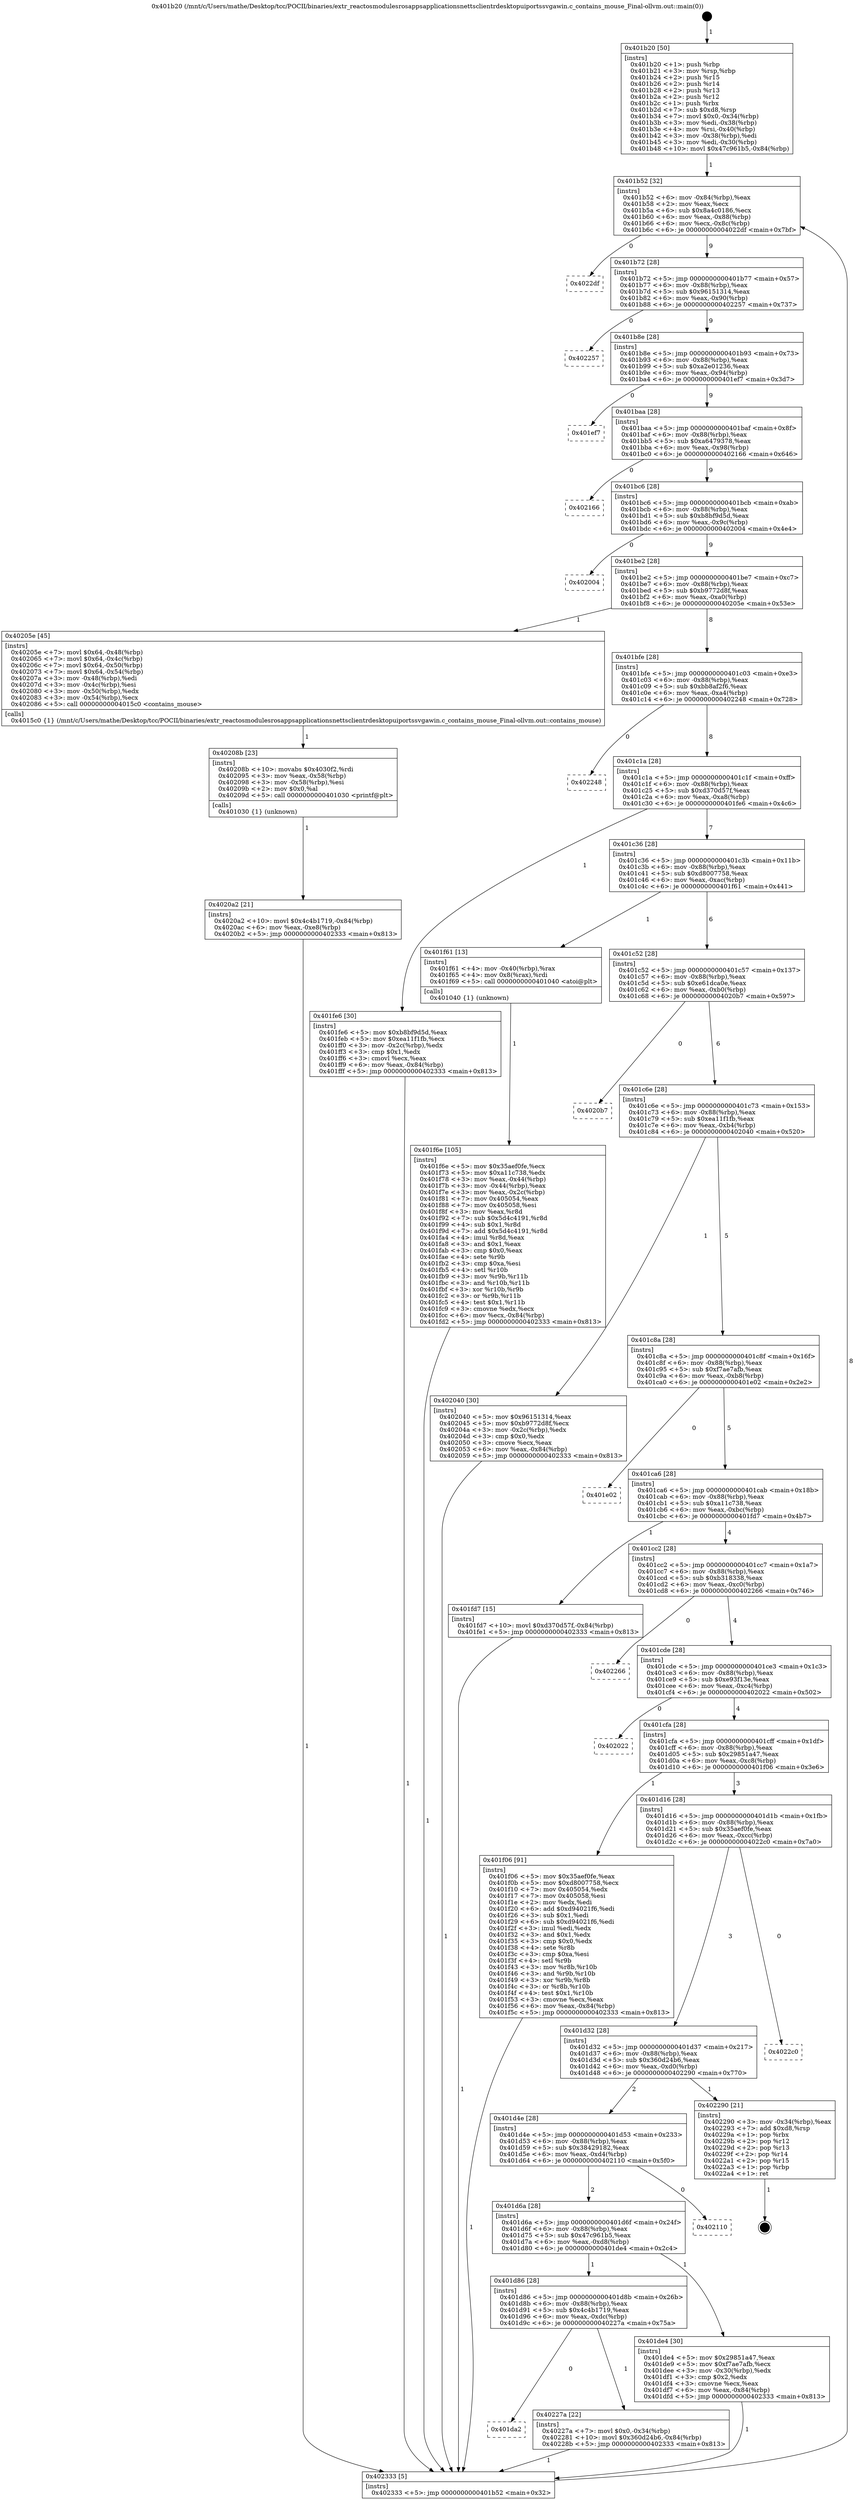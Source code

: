 digraph "0x401b20" {
  label = "0x401b20 (/mnt/c/Users/mathe/Desktop/tcc/POCII/binaries/extr_reactosmodulesrosappsapplicationsnettsclientrdesktopuiportssvgawin.c_contains_mouse_Final-ollvm.out::main(0))"
  labelloc = "t"
  node[shape=record]

  Entry [label="",width=0.3,height=0.3,shape=circle,fillcolor=black,style=filled]
  "0x401b52" [label="{
     0x401b52 [32]\l
     | [instrs]\l
     &nbsp;&nbsp;0x401b52 \<+6\>: mov -0x84(%rbp),%eax\l
     &nbsp;&nbsp;0x401b58 \<+2\>: mov %eax,%ecx\l
     &nbsp;&nbsp;0x401b5a \<+6\>: sub $0x8a4c0186,%ecx\l
     &nbsp;&nbsp;0x401b60 \<+6\>: mov %eax,-0x88(%rbp)\l
     &nbsp;&nbsp;0x401b66 \<+6\>: mov %ecx,-0x8c(%rbp)\l
     &nbsp;&nbsp;0x401b6c \<+6\>: je 00000000004022df \<main+0x7bf\>\l
  }"]
  "0x4022df" [label="{
     0x4022df\l
  }", style=dashed]
  "0x401b72" [label="{
     0x401b72 [28]\l
     | [instrs]\l
     &nbsp;&nbsp;0x401b72 \<+5\>: jmp 0000000000401b77 \<main+0x57\>\l
     &nbsp;&nbsp;0x401b77 \<+6\>: mov -0x88(%rbp),%eax\l
     &nbsp;&nbsp;0x401b7d \<+5\>: sub $0x96151314,%eax\l
     &nbsp;&nbsp;0x401b82 \<+6\>: mov %eax,-0x90(%rbp)\l
     &nbsp;&nbsp;0x401b88 \<+6\>: je 0000000000402257 \<main+0x737\>\l
  }"]
  Exit [label="",width=0.3,height=0.3,shape=circle,fillcolor=black,style=filled,peripheries=2]
  "0x402257" [label="{
     0x402257\l
  }", style=dashed]
  "0x401b8e" [label="{
     0x401b8e [28]\l
     | [instrs]\l
     &nbsp;&nbsp;0x401b8e \<+5\>: jmp 0000000000401b93 \<main+0x73\>\l
     &nbsp;&nbsp;0x401b93 \<+6\>: mov -0x88(%rbp),%eax\l
     &nbsp;&nbsp;0x401b99 \<+5\>: sub $0xa2e01236,%eax\l
     &nbsp;&nbsp;0x401b9e \<+6\>: mov %eax,-0x94(%rbp)\l
     &nbsp;&nbsp;0x401ba4 \<+6\>: je 0000000000401ef7 \<main+0x3d7\>\l
  }"]
  "0x401da2" [label="{
     0x401da2\l
  }", style=dashed]
  "0x401ef7" [label="{
     0x401ef7\l
  }", style=dashed]
  "0x401baa" [label="{
     0x401baa [28]\l
     | [instrs]\l
     &nbsp;&nbsp;0x401baa \<+5\>: jmp 0000000000401baf \<main+0x8f\>\l
     &nbsp;&nbsp;0x401baf \<+6\>: mov -0x88(%rbp),%eax\l
     &nbsp;&nbsp;0x401bb5 \<+5\>: sub $0xa6479378,%eax\l
     &nbsp;&nbsp;0x401bba \<+6\>: mov %eax,-0x98(%rbp)\l
     &nbsp;&nbsp;0x401bc0 \<+6\>: je 0000000000402166 \<main+0x646\>\l
  }"]
  "0x40227a" [label="{
     0x40227a [22]\l
     | [instrs]\l
     &nbsp;&nbsp;0x40227a \<+7\>: movl $0x0,-0x34(%rbp)\l
     &nbsp;&nbsp;0x402281 \<+10\>: movl $0x360d24b6,-0x84(%rbp)\l
     &nbsp;&nbsp;0x40228b \<+5\>: jmp 0000000000402333 \<main+0x813\>\l
  }"]
  "0x402166" [label="{
     0x402166\l
  }", style=dashed]
  "0x401bc6" [label="{
     0x401bc6 [28]\l
     | [instrs]\l
     &nbsp;&nbsp;0x401bc6 \<+5\>: jmp 0000000000401bcb \<main+0xab\>\l
     &nbsp;&nbsp;0x401bcb \<+6\>: mov -0x88(%rbp),%eax\l
     &nbsp;&nbsp;0x401bd1 \<+5\>: sub $0xb8bf9d5d,%eax\l
     &nbsp;&nbsp;0x401bd6 \<+6\>: mov %eax,-0x9c(%rbp)\l
     &nbsp;&nbsp;0x401bdc \<+6\>: je 0000000000402004 \<main+0x4e4\>\l
  }"]
  "0x4020a2" [label="{
     0x4020a2 [21]\l
     | [instrs]\l
     &nbsp;&nbsp;0x4020a2 \<+10\>: movl $0x4c4b1719,-0x84(%rbp)\l
     &nbsp;&nbsp;0x4020ac \<+6\>: mov %eax,-0xe8(%rbp)\l
     &nbsp;&nbsp;0x4020b2 \<+5\>: jmp 0000000000402333 \<main+0x813\>\l
  }"]
  "0x402004" [label="{
     0x402004\l
  }", style=dashed]
  "0x401be2" [label="{
     0x401be2 [28]\l
     | [instrs]\l
     &nbsp;&nbsp;0x401be2 \<+5\>: jmp 0000000000401be7 \<main+0xc7\>\l
     &nbsp;&nbsp;0x401be7 \<+6\>: mov -0x88(%rbp),%eax\l
     &nbsp;&nbsp;0x401bed \<+5\>: sub $0xb9772d8f,%eax\l
     &nbsp;&nbsp;0x401bf2 \<+6\>: mov %eax,-0xa0(%rbp)\l
     &nbsp;&nbsp;0x401bf8 \<+6\>: je 000000000040205e \<main+0x53e\>\l
  }"]
  "0x40208b" [label="{
     0x40208b [23]\l
     | [instrs]\l
     &nbsp;&nbsp;0x40208b \<+10\>: movabs $0x4030f2,%rdi\l
     &nbsp;&nbsp;0x402095 \<+3\>: mov %eax,-0x58(%rbp)\l
     &nbsp;&nbsp;0x402098 \<+3\>: mov -0x58(%rbp),%esi\l
     &nbsp;&nbsp;0x40209b \<+2\>: mov $0x0,%al\l
     &nbsp;&nbsp;0x40209d \<+5\>: call 0000000000401030 \<printf@plt\>\l
     | [calls]\l
     &nbsp;&nbsp;0x401030 \{1\} (unknown)\l
  }"]
  "0x40205e" [label="{
     0x40205e [45]\l
     | [instrs]\l
     &nbsp;&nbsp;0x40205e \<+7\>: movl $0x64,-0x48(%rbp)\l
     &nbsp;&nbsp;0x402065 \<+7\>: movl $0x64,-0x4c(%rbp)\l
     &nbsp;&nbsp;0x40206c \<+7\>: movl $0x64,-0x50(%rbp)\l
     &nbsp;&nbsp;0x402073 \<+7\>: movl $0x64,-0x54(%rbp)\l
     &nbsp;&nbsp;0x40207a \<+3\>: mov -0x48(%rbp),%edi\l
     &nbsp;&nbsp;0x40207d \<+3\>: mov -0x4c(%rbp),%esi\l
     &nbsp;&nbsp;0x402080 \<+3\>: mov -0x50(%rbp),%edx\l
     &nbsp;&nbsp;0x402083 \<+3\>: mov -0x54(%rbp),%ecx\l
     &nbsp;&nbsp;0x402086 \<+5\>: call 00000000004015c0 \<contains_mouse\>\l
     | [calls]\l
     &nbsp;&nbsp;0x4015c0 \{1\} (/mnt/c/Users/mathe/Desktop/tcc/POCII/binaries/extr_reactosmodulesrosappsapplicationsnettsclientrdesktopuiportssvgawin.c_contains_mouse_Final-ollvm.out::contains_mouse)\l
  }"]
  "0x401bfe" [label="{
     0x401bfe [28]\l
     | [instrs]\l
     &nbsp;&nbsp;0x401bfe \<+5\>: jmp 0000000000401c03 \<main+0xe3\>\l
     &nbsp;&nbsp;0x401c03 \<+6\>: mov -0x88(%rbp),%eax\l
     &nbsp;&nbsp;0x401c09 \<+5\>: sub $0xbb8af2f6,%eax\l
     &nbsp;&nbsp;0x401c0e \<+6\>: mov %eax,-0xa4(%rbp)\l
     &nbsp;&nbsp;0x401c14 \<+6\>: je 0000000000402248 \<main+0x728\>\l
  }"]
  "0x401f6e" [label="{
     0x401f6e [105]\l
     | [instrs]\l
     &nbsp;&nbsp;0x401f6e \<+5\>: mov $0x35aef0fe,%ecx\l
     &nbsp;&nbsp;0x401f73 \<+5\>: mov $0xa11c738,%edx\l
     &nbsp;&nbsp;0x401f78 \<+3\>: mov %eax,-0x44(%rbp)\l
     &nbsp;&nbsp;0x401f7b \<+3\>: mov -0x44(%rbp),%eax\l
     &nbsp;&nbsp;0x401f7e \<+3\>: mov %eax,-0x2c(%rbp)\l
     &nbsp;&nbsp;0x401f81 \<+7\>: mov 0x405054,%eax\l
     &nbsp;&nbsp;0x401f88 \<+7\>: mov 0x405058,%esi\l
     &nbsp;&nbsp;0x401f8f \<+3\>: mov %eax,%r8d\l
     &nbsp;&nbsp;0x401f92 \<+7\>: sub $0x5d4c4191,%r8d\l
     &nbsp;&nbsp;0x401f99 \<+4\>: sub $0x1,%r8d\l
     &nbsp;&nbsp;0x401f9d \<+7\>: add $0x5d4c4191,%r8d\l
     &nbsp;&nbsp;0x401fa4 \<+4\>: imul %r8d,%eax\l
     &nbsp;&nbsp;0x401fa8 \<+3\>: and $0x1,%eax\l
     &nbsp;&nbsp;0x401fab \<+3\>: cmp $0x0,%eax\l
     &nbsp;&nbsp;0x401fae \<+4\>: sete %r9b\l
     &nbsp;&nbsp;0x401fb2 \<+3\>: cmp $0xa,%esi\l
     &nbsp;&nbsp;0x401fb5 \<+4\>: setl %r10b\l
     &nbsp;&nbsp;0x401fb9 \<+3\>: mov %r9b,%r11b\l
     &nbsp;&nbsp;0x401fbc \<+3\>: and %r10b,%r11b\l
     &nbsp;&nbsp;0x401fbf \<+3\>: xor %r10b,%r9b\l
     &nbsp;&nbsp;0x401fc2 \<+3\>: or %r9b,%r11b\l
     &nbsp;&nbsp;0x401fc5 \<+4\>: test $0x1,%r11b\l
     &nbsp;&nbsp;0x401fc9 \<+3\>: cmovne %edx,%ecx\l
     &nbsp;&nbsp;0x401fcc \<+6\>: mov %ecx,-0x84(%rbp)\l
     &nbsp;&nbsp;0x401fd2 \<+5\>: jmp 0000000000402333 \<main+0x813\>\l
  }"]
  "0x402248" [label="{
     0x402248\l
  }", style=dashed]
  "0x401c1a" [label="{
     0x401c1a [28]\l
     | [instrs]\l
     &nbsp;&nbsp;0x401c1a \<+5\>: jmp 0000000000401c1f \<main+0xff\>\l
     &nbsp;&nbsp;0x401c1f \<+6\>: mov -0x88(%rbp),%eax\l
     &nbsp;&nbsp;0x401c25 \<+5\>: sub $0xd370d57f,%eax\l
     &nbsp;&nbsp;0x401c2a \<+6\>: mov %eax,-0xa8(%rbp)\l
     &nbsp;&nbsp;0x401c30 \<+6\>: je 0000000000401fe6 \<main+0x4c6\>\l
  }"]
  "0x401b20" [label="{
     0x401b20 [50]\l
     | [instrs]\l
     &nbsp;&nbsp;0x401b20 \<+1\>: push %rbp\l
     &nbsp;&nbsp;0x401b21 \<+3\>: mov %rsp,%rbp\l
     &nbsp;&nbsp;0x401b24 \<+2\>: push %r15\l
     &nbsp;&nbsp;0x401b26 \<+2\>: push %r14\l
     &nbsp;&nbsp;0x401b28 \<+2\>: push %r13\l
     &nbsp;&nbsp;0x401b2a \<+2\>: push %r12\l
     &nbsp;&nbsp;0x401b2c \<+1\>: push %rbx\l
     &nbsp;&nbsp;0x401b2d \<+7\>: sub $0xd8,%rsp\l
     &nbsp;&nbsp;0x401b34 \<+7\>: movl $0x0,-0x34(%rbp)\l
     &nbsp;&nbsp;0x401b3b \<+3\>: mov %edi,-0x38(%rbp)\l
     &nbsp;&nbsp;0x401b3e \<+4\>: mov %rsi,-0x40(%rbp)\l
     &nbsp;&nbsp;0x401b42 \<+3\>: mov -0x38(%rbp),%edi\l
     &nbsp;&nbsp;0x401b45 \<+3\>: mov %edi,-0x30(%rbp)\l
     &nbsp;&nbsp;0x401b48 \<+10\>: movl $0x47c961b5,-0x84(%rbp)\l
  }"]
  "0x401fe6" [label="{
     0x401fe6 [30]\l
     | [instrs]\l
     &nbsp;&nbsp;0x401fe6 \<+5\>: mov $0xb8bf9d5d,%eax\l
     &nbsp;&nbsp;0x401feb \<+5\>: mov $0xea11f1fb,%ecx\l
     &nbsp;&nbsp;0x401ff0 \<+3\>: mov -0x2c(%rbp),%edx\l
     &nbsp;&nbsp;0x401ff3 \<+3\>: cmp $0x1,%edx\l
     &nbsp;&nbsp;0x401ff6 \<+3\>: cmovl %ecx,%eax\l
     &nbsp;&nbsp;0x401ff9 \<+6\>: mov %eax,-0x84(%rbp)\l
     &nbsp;&nbsp;0x401fff \<+5\>: jmp 0000000000402333 \<main+0x813\>\l
  }"]
  "0x401c36" [label="{
     0x401c36 [28]\l
     | [instrs]\l
     &nbsp;&nbsp;0x401c36 \<+5\>: jmp 0000000000401c3b \<main+0x11b\>\l
     &nbsp;&nbsp;0x401c3b \<+6\>: mov -0x88(%rbp),%eax\l
     &nbsp;&nbsp;0x401c41 \<+5\>: sub $0xd8007758,%eax\l
     &nbsp;&nbsp;0x401c46 \<+6\>: mov %eax,-0xac(%rbp)\l
     &nbsp;&nbsp;0x401c4c \<+6\>: je 0000000000401f61 \<main+0x441\>\l
  }"]
  "0x402333" [label="{
     0x402333 [5]\l
     | [instrs]\l
     &nbsp;&nbsp;0x402333 \<+5\>: jmp 0000000000401b52 \<main+0x32\>\l
  }"]
  "0x401f61" [label="{
     0x401f61 [13]\l
     | [instrs]\l
     &nbsp;&nbsp;0x401f61 \<+4\>: mov -0x40(%rbp),%rax\l
     &nbsp;&nbsp;0x401f65 \<+4\>: mov 0x8(%rax),%rdi\l
     &nbsp;&nbsp;0x401f69 \<+5\>: call 0000000000401040 \<atoi@plt\>\l
     | [calls]\l
     &nbsp;&nbsp;0x401040 \{1\} (unknown)\l
  }"]
  "0x401c52" [label="{
     0x401c52 [28]\l
     | [instrs]\l
     &nbsp;&nbsp;0x401c52 \<+5\>: jmp 0000000000401c57 \<main+0x137\>\l
     &nbsp;&nbsp;0x401c57 \<+6\>: mov -0x88(%rbp),%eax\l
     &nbsp;&nbsp;0x401c5d \<+5\>: sub $0xe61dca0e,%eax\l
     &nbsp;&nbsp;0x401c62 \<+6\>: mov %eax,-0xb0(%rbp)\l
     &nbsp;&nbsp;0x401c68 \<+6\>: je 00000000004020b7 \<main+0x597\>\l
  }"]
  "0x401d86" [label="{
     0x401d86 [28]\l
     | [instrs]\l
     &nbsp;&nbsp;0x401d86 \<+5\>: jmp 0000000000401d8b \<main+0x26b\>\l
     &nbsp;&nbsp;0x401d8b \<+6\>: mov -0x88(%rbp),%eax\l
     &nbsp;&nbsp;0x401d91 \<+5\>: sub $0x4c4b1719,%eax\l
     &nbsp;&nbsp;0x401d96 \<+6\>: mov %eax,-0xdc(%rbp)\l
     &nbsp;&nbsp;0x401d9c \<+6\>: je 000000000040227a \<main+0x75a\>\l
  }"]
  "0x4020b7" [label="{
     0x4020b7\l
  }", style=dashed]
  "0x401c6e" [label="{
     0x401c6e [28]\l
     | [instrs]\l
     &nbsp;&nbsp;0x401c6e \<+5\>: jmp 0000000000401c73 \<main+0x153\>\l
     &nbsp;&nbsp;0x401c73 \<+6\>: mov -0x88(%rbp),%eax\l
     &nbsp;&nbsp;0x401c79 \<+5\>: sub $0xea11f1fb,%eax\l
     &nbsp;&nbsp;0x401c7e \<+6\>: mov %eax,-0xb4(%rbp)\l
     &nbsp;&nbsp;0x401c84 \<+6\>: je 0000000000402040 \<main+0x520\>\l
  }"]
  "0x401de4" [label="{
     0x401de4 [30]\l
     | [instrs]\l
     &nbsp;&nbsp;0x401de4 \<+5\>: mov $0x29851a47,%eax\l
     &nbsp;&nbsp;0x401de9 \<+5\>: mov $0xf7ae7afb,%ecx\l
     &nbsp;&nbsp;0x401dee \<+3\>: mov -0x30(%rbp),%edx\l
     &nbsp;&nbsp;0x401df1 \<+3\>: cmp $0x2,%edx\l
     &nbsp;&nbsp;0x401df4 \<+3\>: cmovne %ecx,%eax\l
     &nbsp;&nbsp;0x401df7 \<+6\>: mov %eax,-0x84(%rbp)\l
     &nbsp;&nbsp;0x401dfd \<+5\>: jmp 0000000000402333 \<main+0x813\>\l
  }"]
  "0x402040" [label="{
     0x402040 [30]\l
     | [instrs]\l
     &nbsp;&nbsp;0x402040 \<+5\>: mov $0x96151314,%eax\l
     &nbsp;&nbsp;0x402045 \<+5\>: mov $0xb9772d8f,%ecx\l
     &nbsp;&nbsp;0x40204a \<+3\>: mov -0x2c(%rbp),%edx\l
     &nbsp;&nbsp;0x40204d \<+3\>: cmp $0x0,%edx\l
     &nbsp;&nbsp;0x402050 \<+3\>: cmove %ecx,%eax\l
     &nbsp;&nbsp;0x402053 \<+6\>: mov %eax,-0x84(%rbp)\l
     &nbsp;&nbsp;0x402059 \<+5\>: jmp 0000000000402333 \<main+0x813\>\l
  }"]
  "0x401c8a" [label="{
     0x401c8a [28]\l
     | [instrs]\l
     &nbsp;&nbsp;0x401c8a \<+5\>: jmp 0000000000401c8f \<main+0x16f\>\l
     &nbsp;&nbsp;0x401c8f \<+6\>: mov -0x88(%rbp),%eax\l
     &nbsp;&nbsp;0x401c95 \<+5\>: sub $0xf7ae7afb,%eax\l
     &nbsp;&nbsp;0x401c9a \<+6\>: mov %eax,-0xb8(%rbp)\l
     &nbsp;&nbsp;0x401ca0 \<+6\>: je 0000000000401e02 \<main+0x2e2\>\l
  }"]
  "0x401d6a" [label="{
     0x401d6a [28]\l
     | [instrs]\l
     &nbsp;&nbsp;0x401d6a \<+5\>: jmp 0000000000401d6f \<main+0x24f\>\l
     &nbsp;&nbsp;0x401d6f \<+6\>: mov -0x88(%rbp),%eax\l
     &nbsp;&nbsp;0x401d75 \<+5\>: sub $0x47c961b5,%eax\l
     &nbsp;&nbsp;0x401d7a \<+6\>: mov %eax,-0xd8(%rbp)\l
     &nbsp;&nbsp;0x401d80 \<+6\>: je 0000000000401de4 \<main+0x2c4\>\l
  }"]
  "0x401e02" [label="{
     0x401e02\l
  }", style=dashed]
  "0x401ca6" [label="{
     0x401ca6 [28]\l
     | [instrs]\l
     &nbsp;&nbsp;0x401ca6 \<+5\>: jmp 0000000000401cab \<main+0x18b\>\l
     &nbsp;&nbsp;0x401cab \<+6\>: mov -0x88(%rbp),%eax\l
     &nbsp;&nbsp;0x401cb1 \<+5\>: sub $0xa11c738,%eax\l
     &nbsp;&nbsp;0x401cb6 \<+6\>: mov %eax,-0xbc(%rbp)\l
     &nbsp;&nbsp;0x401cbc \<+6\>: je 0000000000401fd7 \<main+0x4b7\>\l
  }"]
  "0x402110" [label="{
     0x402110\l
  }", style=dashed]
  "0x401fd7" [label="{
     0x401fd7 [15]\l
     | [instrs]\l
     &nbsp;&nbsp;0x401fd7 \<+10\>: movl $0xd370d57f,-0x84(%rbp)\l
     &nbsp;&nbsp;0x401fe1 \<+5\>: jmp 0000000000402333 \<main+0x813\>\l
  }"]
  "0x401cc2" [label="{
     0x401cc2 [28]\l
     | [instrs]\l
     &nbsp;&nbsp;0x401cc2 \<+5\>: jmp 0000000000401cc7 \<main+0x1a7\>\l
     &nbsp;&nbsp;0x401cc7 \<+6\>: mov -0x88(%rbp),%eax\l
     &nbsp;&nbsp;0x401ccd \<+5\>: sub $0xb318338,%eax\l
     &nbsp;&nbsp;0x401cd2 \<+6\>: mov %eax,-0xc0(%rbp)\l
     &nbsp;&nbsp;0x401cd8 \<+6\>: je 0000000000402266 \<main+0x746\>\l
  }"]
  "0x401d4e" [label="{
     0x401d4e [28]\l
     | [instrs]\l
     &nbsp;&nbsp;0x401d4e \<+5\>: jmp 0000000000401d53 \<main+0x233\>\l
     &nbsp;&nbsp;0x401d53 \<+6\>: mov -0x88(%rbp),%eax\l
     &nbsp;&nbsp;0x401d59 \<+5\>: sub $0x38429182,%eax\l
     &nbsp;&nbsp;0x401d5e \<+6\>: mov %eax,-0xd4(%rbp)\l
     &nbsp;&nbsp;0x401d64 \<+6\>: je 0000000000402110 \<main+0x5f0\>\l
  }"]
  "0x402266" [label="{
     0x402266\l
  }", style=dashed]
  "0x401cde" [label="{
     0x401cde [28]\l
     | [instrs]\l
     &nbsp;&nbsp;0x401cde \<+5\>: jmp 0000000000401ce3 \<main+0x1c3\>\l
     &nbsp;&nbsp;0x401ce3 \<+6\>: mov -0x88(%rbp),%eax\l
     &nbsp;&nbsp;0x401ce9 \<+5\>: sub $0xe93f13e,%eax\l
     &nbsp;&nbsp;0x401cee \<+6\>: mov %eax,-0xc4(%rbp)\l
     &nbsp;&nbsp;0x401cf4 \<+6\>: je 0000000000402022 \<main+0x502\>\l
  }"]
  "0x402290" [label="{
     0x402290 [21]\l
     | [instrs]\l
     &nbsp;&nbsp;0x402290 \<+3\>: mov -0x34(%rbp),%eax\l
     &nbsp;&nbsp;0x402293 \<+7\>: add $0xd8,%rsp\l
     &nbsp;&nbsp;0x40229a \<+1\>: pop %rbx\l
     &nbsp;&nbsp;0x40229b \<+2\>: pop %r12\l
     &nbsp;&nbsp;0x40229d \<+2\>: pop %r13\l
     &nbsp;&nbsp;0x40229f \<+2\>: pop %r14\l
     &nbsp;&nbsp;0x4022a1 \<+2\>: pop %r15\l
     &nbsp;&nbsp;0x4022a3 \<+1\>: pop %rbp\l
     &nbsp;&nbsp;0x4022a4 \<+1\>: ret\l
  }"]
  "0x402022" [label="{
     0x402022\l
  }", style=dashed]
  "0x401cfa" [label="{
     0x401cfa [28]\l
     | [instrs]\l
     &nbsp;&nbsp;0x401cfa \<+5\>: jmp 0000000000401cff \<main+0x1df\>\l
     &nbsp;&nbsp;0x401cff \<+6\>: mov -0x88(%rbp),%eax\l
     &nbsp;&nbsp;0x401d05 \<+5\>: sub $0x29851a47,%eax\l
     &nbsp;&nbsp;0x401d0a \<+6\>: mov %eax,-0xc8(%rbp)\l
     &nbsp;&nbsp;0x401d10 \<+6\>: je 0000000000401f06 \<main+0x3e6\>\l
  }"]
  "0x401d32" [label="{
     0x401d32 [28]\l
     | [instrs]\l
     &nbsp;&nbsp;0x401d32 \<+5\>: jmp 0000000000401d37 \<main+0x217\>\l
     &nbsp;&nbsp;0x401d37 \<+6\>: mov -0x88(%rbp),%eax\l
     &nbsp;&nbsp;0x401d3d \<+5\>: sub $0x360d24b6,%eax\l
     &nbsp;&nbsp;0x401d42 \<+6\>: mov %eax,-0xd0(%rbp)\l
     &nbsp;&nbsp;0x401d48 \<+6\>: je 0000000000402290 \<main+0x770\>\l
  }"]
  "0x401f06" [label="{
     0x401f06 [91]\l
     | [instrs]\l
     &nbsp;&nbsp;0x401f06 \<+5\>: mov $0x35aef0fe,%eax\l
     &nbsp;&nbsp;0x401f0b \<+5\>: mov $0xd8007758,%ecx\l
     &nbsp;&nbsp;0x401f10 \<+7\>: mov 0x405054,%edx\l
     &nbsp;&nbsp;0x401f17 \<+7\>: mov 0x405058,%esi\l
     &nbsp;&nbsp;0x401f1e \<+2\>: mov %edx,%edi\l
     &nbsp;&nbsp;0x401f20 \<+6\>: add $0xd94021f6,%edi\l
     &nbsp;&nbsp;0x401f26 \<+3\>: sub $0x1,%edi\l
     &nbsp;&nbsp;0x401f29 \<+6\>: sub $0xd94021f6,%edi\l
     &nbsp;&nbsp;0x401f2f \<+3\>: imul %edi,%edx\l
     &nbsp;&nbsp;0x401f32 \<+3\>: and $0x1,%edx\l
     &nbsp;&nbsp;0x401f35 \<+3\>: cmp $0x0,%edx\l
     &nbsp;&nbsp;0x401f38 \<+4\>: sete %r8b\l
     &nbsp;&nbsp;0x401f3c \<+3\>: cmp $0xa,%esi\l
     &nbsp;&nbsp;0x401f3f \<+4\>: setl %r9b\l
     &nbsp;&nbsp;0x401f43 \<+3\>: mov %r8b,%r10b\l
     &nbsp;&nbsp;0x401f46 \<+3\>: and %r9b,%r10b\l
     &nbsp;&nbsp;0x401f49 \<+3\>: xor %r9b,%r8b\l
     &nbsp;&nbsp;0x401f4c \<+3\>: or %r8b,%r10b\l
     &nbsp;&nbsp;0x401f4f \<+4\>: test $0x1,%r10b\l
     &nbsp;&nbsp;0x401f53 \<+3\>: cmovne %ecx,%eax\l
     &nbsp;&nbsp;0x401f56 \<+6\>: mov %eax,-0x84(%rbp)\l
     &nbsp;&nbsp;0x401f5c \<+5\>: jmp 0000000000402333 \<main+0x813\>\l
  }"]
  "0x401d16" [label="{
     0x401d16 [28]\l
     | [instrs]\l
     &nbsp;&nbsp;0x401d16 \<+5\>: jmp 0000000000401d1b \<main+0x1fb\>\l
     &nbsp;&nbsp;0x401d1b \<+6\>: mov -0x88(%rbp),%eax\l
     &nbsp;&nbsp;0x401d21 \<+5\>: sub $0x35aef0fe,%eax\l
     &nbsp;&nbsp;0x401d26 \<+6\>: mov %eax,-0xcc(%rbp)\l
     &nbsp;&nbsp;0x401d2c \<+6\>: je 00000000004022c0 \<main+0x7a0\>\l
  }"]
  "0x4022c0" [label="{
     0x4022c0\l
  }", style=dashed]
  Entry -> "0x401b20" [label=" 1"]
  "0x401b52" -> "0x4022df" [label=" 0"]
  "0x401b52" -> "0x401b72" [label=" 9"]
  "0x402290" -> Exit [label=" 1"]
  "0x401b72" -> "0x402257" [label=" 0"]
  "0x401b72" -> "0x401b8e" [label=" 9"]
  "0x40227a" -> "0x402333" [label=" 1"]
  "0x401b8e" -> "0x401ef7" [label=" 0"]
  "0x401b8e" -> "0x401baa" [label=" 9"]
  "0x401d86" -> "0x401da2" [label=" 0"]
  "0x401baa" -> "0x402166" [label=" 0"]
  "0x401baa" -> "0x401bc6" [label=" 9"]
  "0x401d86" -> "0x40227a" [label=" 1"]
  "0x401bc6" -> "0x402004" [label=" 0"]
  "0x401bc6" -> "0x401be2" [label=" 9"]
  "0x4020a2" -> "0x402333" [label=" 1"]
  "0x401be2" -> "0x40205e" [label=" 1"]
  "0x401be2" -> "0x401bfe" [label=" 8"]
  "0x40208b" -> "0x4020a2" [label=" 1"]
  "0x401bfe" -> "0x402248" [label=" 0"]
  "0x401bfe" -> "0x401c1a" [label=" 8"]
  "0x40205e" -> "0x40208b" [label=" 1"]
  "0x401c1a" -> "0x401fe6" [label=" 1"]
  "0x401c1a" -> "0x401c36" [label=" 7"]
  "0x402040" -> "0x402333" [label=" 1"]
  "0x401c36" -> "0x401f61" [label=" 1"]
  "0x401c36" -> "0x401c52" [label=" 6"]
  "0x401fe6" -> "0x402333" [label=" 1"]
  "0x401c52" -> "0x4020b7" [label=" 0"]
  "0x401c52" -> "0x401c6e" [label=" 6"]
  "0x401fd7" -> "0x402333" [label=" 1"]
  "0x401c6e" -> "0x402040" [label=" 1"]
  "0x401c6e" -> "0x401c8a" [label=" 5"]
  "0x401f6e" -> "0x402333" [label=" 1"]
  "0x401c8a" -> "0x401e02" [label=" 0"]
  "0x401c8a" -> "0x401ca6" [label=" 5"]
  "0x401f06" -> "0x402333" [label=" 1"]
  "0x401ca6" -> "0x401fd7" [label=" 1"]
  "0x401ca6" -> "0x401cc2" [label=" 4"]
  "0x402333" -> "0x401b52" [label=" 8"]
  "0x401cc2" -> "0x402266" [label=" 0"]
  "0x401cc2" -> "0x401cde" [label=" 4"]
  "0x401de4" -> "0x402333" [label=" 1"]
  "0x401cde" -> "0x402022" [label=" 0"]
  "0x401cde" -> "0x401cfa" [label=" 4"]
  "0x401d6a" -> "0x401d86" [label=" 1"]
  "0x401cfa" -> "0x401f06" [label=" 1"]
  "0x401cfa" -> "0x401d16" [label=" 3"]
  "0x401f61" -> "0x401f6e" [label=" 1"]
  "0x401d16" -> "0x4022c0" [label=" 0"]
  "0x401d16" -> "0x401d32" [label=" 3"]
  "0x401d6a" -> "0x401de4" [label=" 1"]
  "0x401d32" -> "0x402290" [label=" 1"]
  "0x401d32" -> "0x401d4e" [label=" 2"]
  "0x401b20" -> "0x401b52" [label=" 1"]
  "0x401d4e" -> "0x402110" [label=" 0"]
  "0x401d4e" -> "0x401d6a" [label=" 2"]
}
